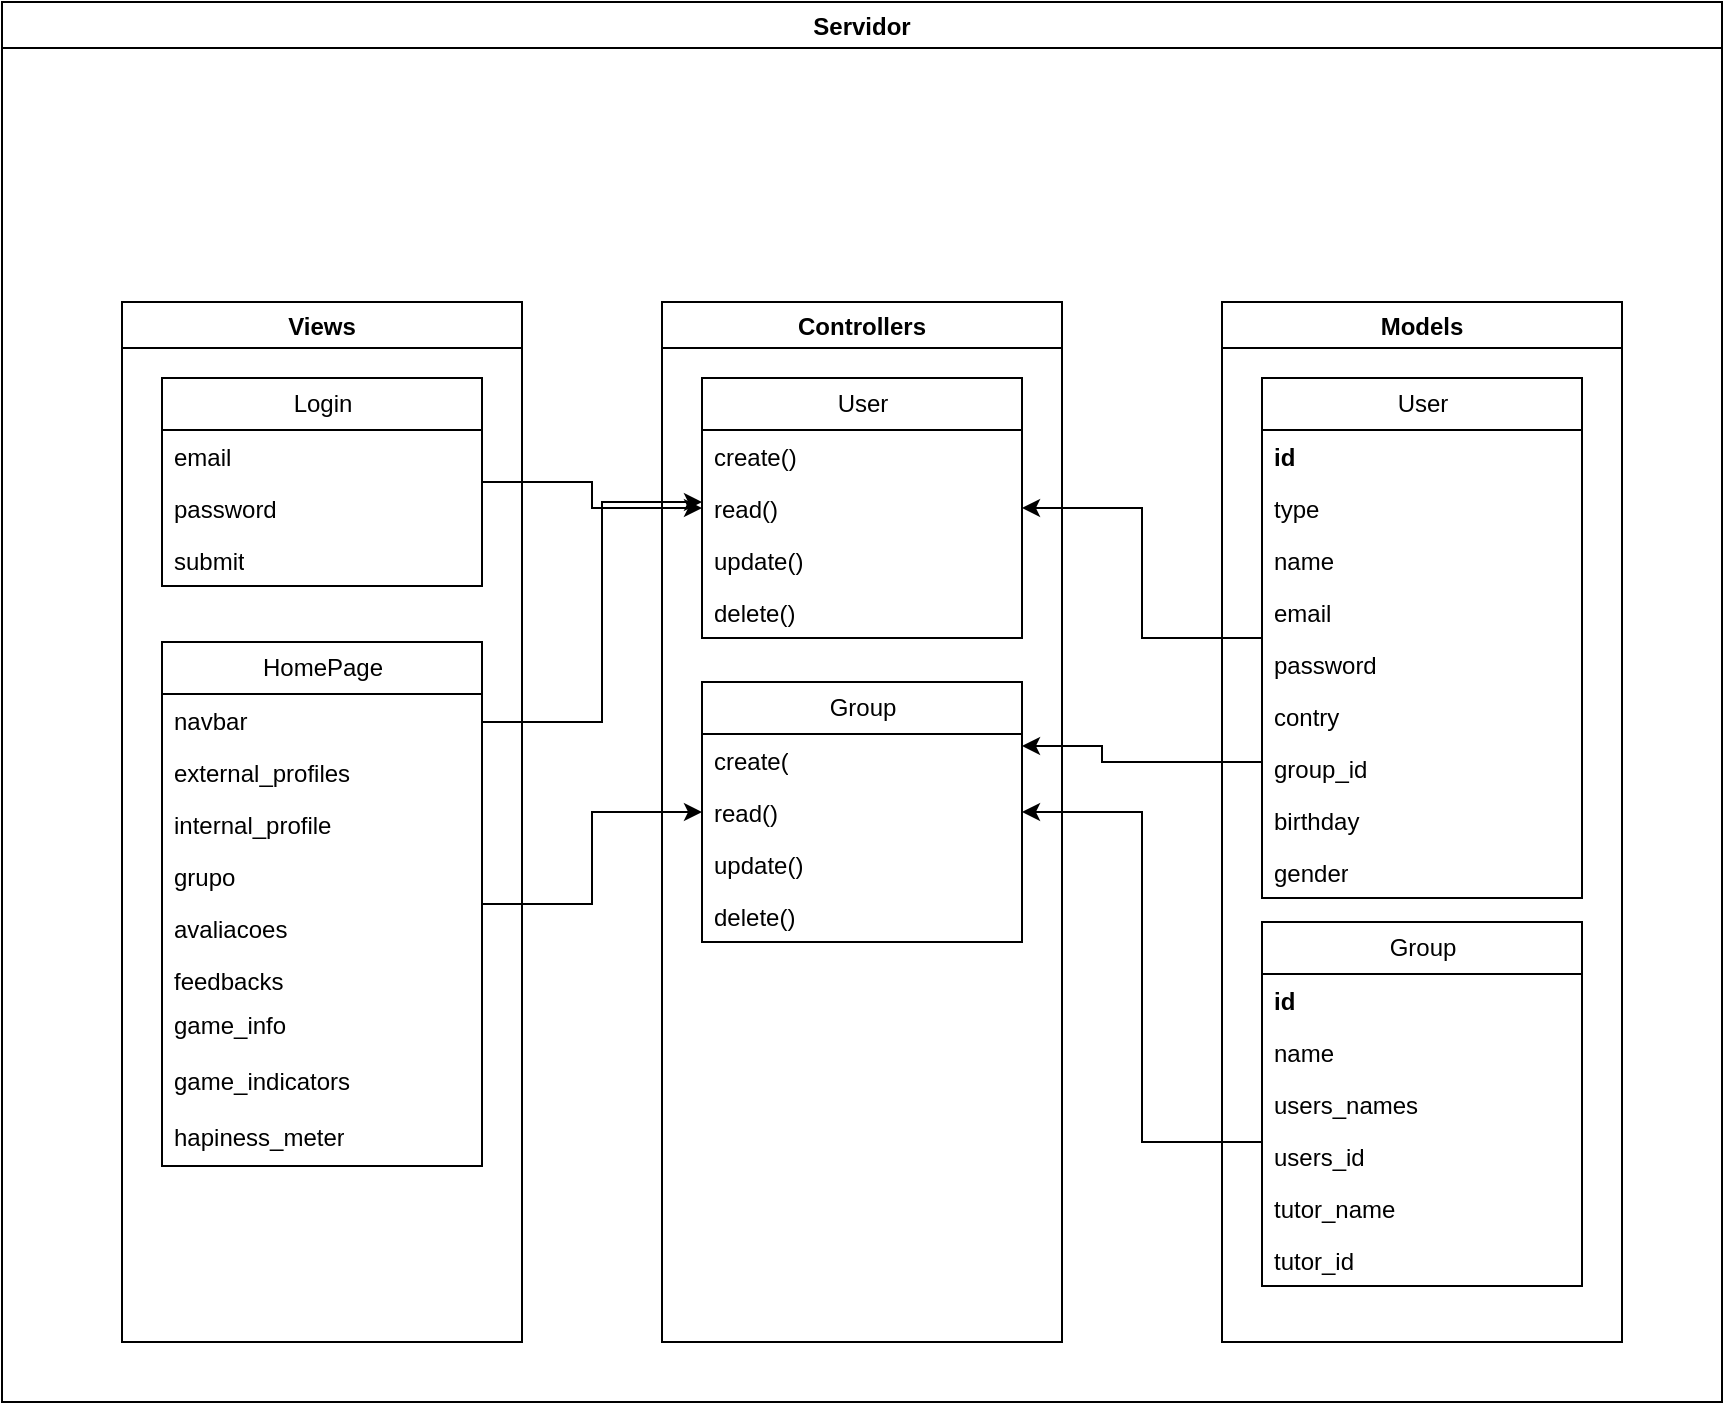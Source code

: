 <mxfile version="24.3.1" type="github">
  <diagram name="Page-1" id="e56a1550-8fbb-45ad-956c-1786394a9013">
    <mxGraphModel dx="941" dy="1439" grid="1" gridSize="10" guides="1" tooltips="1" connect="1" arrows="1" fold="1" page="1" pageScale="1" pageWidth="1100" pageHeight="850" background="none" math="0" shadow="0">
      <root>
        <mxCell id="0" />
        <mxCell id="1" parent="0" />
        <mxCell id="WFMInWg6QyuqaIIcyarB-31" value="Views" style="swimlane;" vertex="1" parent="1">
          <mxGeometry x="180" y="100" width="200" height="520" as="geometry">
            <mxRectangle x="180" y="100" width="70" height="30" as="alternateBounds" />
          </mxGeometry>
        </mxCell>
        <mxCell id="WFMInWg6QyuqaIIcyarB-34" value="Login" style="swimlane;fontStyle=0;childLayout=stackLayout;horizontal=1;startSize=26;fillColor=none;horizontalStack=0;resizeParent=1;resizeParentMax=0;resizeLast=0;collapsible=1;marginBottom=0;html=1;" vertex="1" parent="WFMInWg6QyuqaIIcyarB-31">
          <mxGeometry x="20" y="38" width="160" height="104" as="geometry" />
        </mxCell>
        <mxCell id="WFMInWg6QyuqaIIcyarB-36" value="email" style="text;strokeColor=none;fillColor=none;align=left;verticalAlign=top;spacingLeft=4;spacingRight=4;overflow=hidden;rotatable=0;points=[[0,0.5],[1,0.5]];portConstraint=eastwest;whiteSpace=wrap;html=1;" vertex="1" parent="WFMInWg6QyuqaIIcyarB-34">
          <mxGeometry y="26" width="160" height="26" as="geometry" />
        </mxCell>
        <mxCell id="WFMInWg6QyuqaIIcyarB-35" value="password" style="text;strokeColor=none;fillColor=none;align=left;verticalAlign=top;spacingLeft=4;spacingRight=4;overflow=hidden;rotatable=0;points=[[0,0.5],[1,0.5]];portConstraint=eastwest;whiteSpace=wrap;html=1;" vertex="1" parent="WFMInWg6QyuqaIIcyarB-34">
          <mxGeometry y="52" width="160" height="26" as="geometry" />
        </mxCell>
        <mxCell id="WFMInWg6QyuqaIIcyarB-37" value="submit" style="text;strokeColor=none;fillColor=none;align=left;verticalAlign=top;spacingLeft=4;spacingRight=4;overflow=hidden;rotatable=0;points=[[0,0.5],[1,0.5]];portConstraint=eastwest;whiteSpace=wrap;html=1;" vertex="1" parent="WFMInWg6QyuqaIIcyarB-34">
          <mxGeometry y="78" width="160" height="26" as="geometry" />
        </mxCell>
        <mxCell id="WFMInWg6QyuqaIIcyarB-32" value="Controllers" style="swimlane;" vertex="1" parent="1">
          <mxGeometry x="450" y="100" width="200" height="520" as="geometry" />
        </mxCell>
        <mxCell id="WFMInWg6QyuqaIIcyarB-33" value="Models" style="swimlane;" vertex="1" parent="1">
          <mxGeometry x="730" y="100" width="200" height="520" as="geometry" />
        </mxCell>
        <mxCell id="WFMInWg6QyuqaIIcyarB-54" value="Servidor" style="swimlane;" vertex="1" parent="1">
          <mxGeometry x="120" y="-50" width="860" height="700" as="geometry" />
        </mxCell>
        <mxCell id="WFMInWg6QyuqaIIcyarB-50" value="HomePage" style="swimlane;fontStyle=0;childLayout=stackLayout;horizontal=1;startSize=26;fillColor=none;horizontalStack=0;resizeParent=1;resizeParentMax=0;resizeLast=0;collapsible=1;marginBottom=0;html=1;" vertex="1" parent="WFMInWg6QyuqaIIcyarB-54">
          <mxGeometry x="80" y="320" width="160" height="262" as="geometry" />
        </mxCell>
        <mxCell id="WFMInWg6QyuqaIIcyarB-51" value="navbar" style="text;strokeColor=none;fillColor=none;align=left;verticalAlign=top;spacingLeft=4;spacingRight=4;overflow=hidden;rotatable=0;points=[[0,0.5],[1,0.5]];portConstraint=eastwest;whiteSpace=wrap;html=1;" vertex="1" parent="WFMInWg6QyuqaIIcyarB-50">
          <mxGeometry y="26" width="160" height="26" as="geometry" />
        </mxCell>
        <mxCell id="WFMInWg6QyuqaIIcyarB-52" value="external_profiles" style="text;strokeColor=none;fillColor=none;align=left;verticalAlign=top;spacingLeft=4;spacingRight=4;overflow=hidden;rotatable=0;points=[[0,0.5],[1,0.5]];portConstraint=eastwest;whiteSpace=wrap;html=1;" vertex="1" parent="WFMInWg6QyuqaIIcyarB-50">
          <mxGeometry y="52" width="160" height="26" as="geometry" />
        </mxCell>
        <mxCell id="WFMInWg6QyuqaIIcyarB-53" value="internal_&lt;span style=&quot;background-color: initial;&quot;&gt;profile&lt;/span&gt;" style="text;strokeColor=none;fillColor=none;align=left;verticalAlign=top;spacingLeft=4;spacingRight=4;overflow=hidden;rotatable=0;points=[[0,0.5],[1,0.5]];portConstraint=eastwest;whiteSpace=wrap;html=1;container=0;" vertex="1" parent="WFMInWg6QyuqaIIcyarB-50">
          <mxGeometry y="78" width="160" height="26" as="geometry" />
        </mxCell>
        <mxCell id="WFMInWg6QyuqaIIcyarB-184" value="grupo" style="text;strokeColor=none;fillColor=none;align=left;verticalAlign=top;spacingLeft=4;spacingRight=4;overflow=hidden;rotatable=0;points=[[0,0.5],[1,0.5]];portConstraint=eastwest;whiteSpace=wrap;html=1;container=0;" vertex="1" parent="WFMInWg6QyuqaIIcyarB-50">
          <mxGeometry y="104" width="160" height="26" as="geometry" />
        </mxCell>
        <mxCell id="WFMInWg6QyuqaIIcyarB-187" value="avaliaco&lt;span style=&quot;background-color: initial;&quot;&gt;es&lt;/span&gt;" style="text;strokeColor=none;fillColor=none;align=left;verticalAlign=top;spacingLeft=4;spacingRight=4;overflow=hidden;rotatable=0;points=[[0,0.5],[1,0.5]];portConstraint=eastwest;whiteSpace=wrap;html=1;container=0;" vertex="1" parent="WFMInWg6QyuqaIIcyarB-50">
          <mxGeometry y="130" width="160" height="26" as="geometry" />
        </mxCell>
        <mxCell id="WFMInWg6QyuqaIIcyarB-188" value="feedbacks" style="text;strokeColor=none;fillColor=none;align=left;verticalAlign=top;spacingLeft=4;spacingRight=4;overflow=hidden;rotatable=0;points=[[0,0.5],[1,0.5]];portConstraint=eastwest;whiteSpace=wrap;html=1;container=0;" vertex="1" parent="WFMInWg6QyuqaIIcyarB-50">
          <mxGeometry y="156" width="160" height="22" as="geometry" />
        </mxCell>
        <mxCell id="WFMInWg6QyuqaIIcyarB-189" value="game_info" style="text;strokeColor=none;fillColor=none;align=left;verticalAlign=top;spacingLeft=4;spacingRight=4;overflow=hidden;rotatable=0;points=[[0,0.5],[1,0.5]];portConstraint=eastwest;whiteSpace=wrap;html=1;container=0;" vertex="1" parent="WFMInWg6QyuqaIIcyarB-50">
          <mxGeometry y="178" width="160" height="28" as="geometry" />
        </mxCell>
        <mxCell id="WFMInWg6QyuqaIIcyarB-190" value="game_indicators" style="text;strokeColor=none;fillColor=none;align=left;verticalAlign=top;spacingLeft=4;spacingRight=4;overflow=hidden;rotatable=0;points=[[0,0.5],[1,0.5]];portConstraint=eastwest;whiteSpace=wrap;html=1;container=0;" vertex="1" parent="WFMInWg6QyuqaIIcyarB-50">
          <mxGeometry y="206" width="160" height="28" as="geometry" />
        </mxCell>
        <mxCell id="WFMInWg6QyuqaIIcyarB-191" value="hapiness_meter" style="text;strokeColor=none;fillColor=none;align=left;verticalAlign=top;spacingLeft=4;spacingRight=4;overflow=hidden;rotatable=0;points=[[0,0.5],[1,0.5]];portConstraint=eastwest;whiteSpace=wrap;html=1;container=0;" vertex="1" parent="WFMInWg6QyuqaIIcyarB-50">
          <mxGeometry y="234" width="160" height="28" as="geometry" />
        </mxCell>
        <mxCell id="WFMInWg6QyuqaIIcyarB-56" value="User" style="swimlane;fontStyle=0;childLayout=stackLayout;horizontal=1;startSize=26;fillColor=none;horizontalStack=0;resizeParent=1;resizeParentMax=0;resizeLast=0;collapsible=1;marginBottom=0;html=1;" vertex="1" parent="WFMInWg6QyuqaIIcyarB-54">
          <mxGeometry x="350" y="188" width="160" height="130" as="geometry" />
        </mxCell>
        <mxCell id="WFMInWg6QyuqaIIcyarB-57" value="create()" style="text;strokeColor=none;fillColor=none;align=left;verticalAlign=top;spacingLeft=4;spacingRight=4;overflow=hidden;rotatable=0;points=[[0,0.5],[1,0.5]];portConstraint=eastwest;whiteSpace=wrap;html=1;" vertex="1" parent="WFMInWg6QyuqaIIcyarB-56">
          <mxGeometry y="26" width="160" height="26" as="geometry" />
        </mxCell>
        <mxCell id="WFMInWg6QyuqaIIcyarB-58" value="read()" style="text;strokeColor=none;fillColor=none;align=left;verticalAlign=top;spacingLeft=4;spacingRight=4;overflow=hidden;rotatable=0;points=[[0,0.5],[1,0.5]];portConstraint=eastwest;whiteSpace=wrap;html=1;" vertex="1" parent="WFMInWg6QyuqaIIcyarB-56">
          <mxGeometry y="52" width="160" height="26" as="geometry" />
        </mxCell>
        <mxCell id="WFMInWg6QyuqaIIcyarB-59" value="update()" style="text;strokeColor=none;fillColor=none;align=left;verticalAlign=top;spacingLeft=4;spacingRight=4;overflow=hidden;rotatable=0;points=[[0,0.5],[1,0.5]];portConstraint=eastwest;whiteSpace=wrap;html=1;" vertex="1" parent="WFMInWg6QyuqaIIcyarB-56">
          <mxGeometry y="78" width="160" height="26" as="geometry" />
        </mxCell>
        <mxCell id="WFMInWg6QyuqaIIcyarB-192" value="delete()" style="text;strokeColor=none;fillColor=none;align=left;verticalAlign=top;spacingLeft=4;spacingRight=4;overflow=hidden;rotatable=0;points=[[0,0.5],[1,0.5]];portConstraint=eastwest;whiteSpace=wrap;html=1;" vertex="1" parent="WFMInWg6QyuqaIIcyarB-56">
          <mxGeometry y="104" width="160" height="26" as="geometry" />
        </mxCell>
        <mxCell id="WFMInWg6QyuqaIIcyarB-60" value="Group" style="swimlane;fontStyle=0;childLayout=stackLayout;horizontal=1;startSize=26;fillColor=none;horizontalStack=0;resizeParent=1;resizeParentMax=0;resizeLast=0;collapsible=1;marginBottom=0;html=1;" vertex="1" parent="WFMInWg6QyuqaIIcyarB-54">
          <mxGeometry x="350" y="340" width="160" height="130" as="geometry" />
        </mxCell>
        <mxCell id="WFMInWg6QyuqaIIcyarB-61" value="create(" style="text;strokeColor=none;fillColor=none;align=left;verticalAlign=top;spacingLeft=4;spacingRight=4;overflow=hidden;rotatable=0;points=[[0,0.5],[1,0.5]];portConstraint=eastwest;whiteSpace=wrap;html=1;" vertex="1" parent="WFMInWg6QyuqaIIcyarB-60">
          <mxGeometry y="26" width="160" height="26" as="geometry" />
        </mxCell>
        <mxCell id="WFMInWg6QyuqaIIcyarB-62" value="read()" style="text;strokeColor=none;fillColor=none;align=left;verticalAlign=top;spacingLeft=4;spacingRight=4;overflow=hidden;rotatable=0;points=[[0,0.5],[1,0.5]];portConstraint=eastwest;whiteSpace=wrap;html=1;" vertex="1" parent="WFMInWg6QyuqaIIcyarB-60">
          <mxGeometry y="52" width="160" height="26" as="geometry" />
        </mxCell>
        <mxCell id="WFMInWg6QyuqaIIcyarB-63" value="update()" style="text;strokeColor=none;fillColor=none;align=left;verticalAlign=top;spacingLeft=4;spacingRight=4;overflow=hidden;rotatable=0;points=[[0,0.5],[1,0.5]];portConstraint=eastwest;whiteSpace=wrap;html=1;" vertex="1" parent="WFMInWg6QyuqaIIcyarB-60">
          <mxGeometry y="78" width="160" height="26" as="geometry" />
        </mxCell>
        <mxCell id="WFMInWg6QyuqaIIcyarB-193" value="delete()" style="text;strokeColor=none;fillColor=none;align=left;verticalAlign=top;spacingLeft=4;spacingRight=4;overflow=hidden;rotatable=0;points=[[0,0.5],[1,0.5]];portConstraint=eastwest;whiteSpace=wrap;html=1;" vertex="1" parent="WFMInWg6QyuqaIIcyarB-60">
          <mxGeometry y="104" width="160" height="26" as="geometry" />
        </mxCell>
        <mxCell id="WFMInWg6QyuqaIIcyarB-124" style="edgeStyle=orthogonalEdgeStyle;rounded=0;orthogonalLoop=1;jettySize=auto;html=1;" edge="1" parent="WFMInWg6QyuqaIIcyarB-54" source="WFMInWg6QyuqaIIcyarB-81" target="WFMInWg6QyuqaIIcyarB-56">
          <mxGeometry relative="1" as="geometry" />
        </mxCell>
        <mxCell id="WFMInWg6QyuqaIIcyarB-81" value="User" style="swimlane;fontStyle=0;childLayout=stackLayout;horizontal=1;startSize=26;fillColor=none;horizontalStack=0;resizeParent=1;resizeParentMax=0;resizeLast=0;collapsible=1;marginBottom=0;html=1;" vertex="1" parent="WFMInWg6QyuqaIIcyarB-54">
          <mxGeometry x="630" y="188" width="160" height="260" as="geometry" />
        </mxCell>
        <mxCell id="WFMInWg6QyuqaIIcyarB-82" value="&lt;b&gt;id&lt;/b&gt;" style="text;strokeColor=none;fillColor=none;align=left;verticalAlign=top;spacingLeft=4;spacingRight=4;overflow=hidden;rotatable=0;points=[[0,0.5],[1,0.5]];portConstraint=eastwest;whiteSpace=wrap;html=1;" vertex="1" parent="WFMInWg6QyuqaIIcyarB-81">
          <mxGeometry y="26" width="160" height="26" as="geometry" />
        </mxCell>
        <mxCell id="WFMInWg6QyuqaIIcyarB-208" value="type" style="text;strokeColor=none;fillColor=none;align=left;verticalAlign=top;spacingLeft=4;spacingRight=4;overflow=hidden;rotatable=0;points=[[0,0.5],[1,0.5]];portConstraint=eastwest;whiteSpace=wrap;html=1;" vertex="1" parent="WFMInWg6QyuqaIIcyarB-81">
          <mxGeometry y="52" width="160" height="26" as="geometry" />
        </mxCell>
        <mxCell id="WFMInWg6QyuqaIIcyarB-83" value="name" style="text;strokeColor=none;fillColor=none;align=left;verticalAlign=top;spacingLeft=4;spacingRight=4;overflow=hidden;rotatable=0;points=[[0,0.5],[1,0.5]];portConstraint=eastwest;whiteSpace=wrap;html=1;" vertex="1" parent="WFMInWg6QyuqaIIcyarB-81">
          <mxGeometry y="78" width="160" height="26" as="geometry" />
        </mxCell>
        <mxCell id="WFMInWg6QyuqaIIcyarB-84" value="email" style="text;strokeColor=none;fillColor=none;align=left;verticalAlign=top;spacingLeft=4;spacingRight=4;overflow=hidden;rotatable=0;points=[[0,0.5],[1,0.5]];portConstraint=eastwest;whiteSpace=wrap;html=1;" vertex="1" parent="WFMInWg6QyuqaIIcyarB-81">
          <mxGeometry y="104" width="160" height="26" as="geometry" />
        </mxCell>
        <mxCell id="WFMInWg6QyuqaIIcyarB-197" value="password" style="text;strokeColor=none;fillColor=none;align=left;verticalAlign=top;spacingLeft=4;spacingRight=4;overflow=hidden;rotatable=0;points=[[0,0.5],[1,0.5]];portConstraint=eastwest;whiteSpace=wrap;html=1;" vertex="1" parent="WFMInWg6QyuqaIIcyarB-81">
          <mxGeometry y="130" width="160" height="26" as="geometry" />
        </mxCell>
        <mxCell id="WFMInWg6QyuqaIIcyarB-198" value="contry" style="text;strokeColor=none;fillColor=none;align=left;verticalAlign=top;spacingLeft=4;spacingRight=4;overflow=hidden;rotatable=0;points=[[0,0.5],[1,0.5]];portConstraint=eastwest;whiteSpace=wrap;html=1;" vertex="1" parent="WFMInWg6QyuqaIIcyarB-81">
          <mxGeometry y="156" width="160" height="26" as="geometry" />
        </mxCell>
        <mxCell id="WFMInWg6QyuqaIIcyarB-201" value="group_id" style="text;strokeColor=none;fillColor=none;align=left;verticalAlign=top;spacingLeft=4;spacingRight=4;overflow=hidden;rotatable=0;points=[[0,0.5],[1,0.5]];portConstraint=eastwest;whiteSpace=wrap;html=1;" vertex="1" parent="WFMInWg6QyuqaIIcyarB-81">
          <mxGeometry y="182" width="160" height="26" as="geometry" />
        </mxCell>
        <mxCell id="WFMInWg6QyuqaIIcyarB-199" value="birthday" style="text;strokeColor=none;fillColor=none;align=left;verticalAlign=top;spacingLeft=4;spacingRight=4;overflow=hidden;rotatable=0;points=[[0,0.5],[1,0.5]];portConstraint=eastwest;whiteSpace=wrap;html=1;" vertex="1" parent="WFMInWg6QyuqaIIcyarB-81">
          <mxGeometry y="208" width="160" height="26" as="geometry" />
        </mxCell>
        <mxCell id="WFMInWg6QyuqaIIcyarB-200" value="gender" style="text;strokeColor=none;fillColor=none;align=left;verticalAlign=top;spacingLeft=4;spacingRight=4;overflow=hidden;rotatable=0;points=[[0,0.5],[1,0.5]];portConstraint=eastwest;whiteSpace=wrap;html=1;" vertex="1" parent="WFMInWg6QyuqaIIcyarB-81">
          <mxGeometry y="234" width="160" height="26" as="geometry" />
        </mxCell>
        <mxCell id="WFMInWg6QyuqaIIcyarB-125" style="edgeStyle=orthogonalEdgeStyle;rounded=0;orthogonalLoop=1;jettySize=auto;html=1;" edge="1" parent="WFMInWg6QyuqaIIcyarB-54" source="WFMInWg6QyuqaIIcyarB-85" target="WFMInWg6QyuqaIIcyarB-60">
          <mxGeometry relative="1" as="geometry">
            <Array as="points">
              <mxPoint x="570" y="570" />
              <mxPoint x="570" y="405" />
            </Array>
          </mxGeometry>
        </mxCell>
        <mxCell id="WFMInWg6QyuqaIIcyarB-85" value="Group" style="swimlane;fontStyle=0;childLayout=stackLayout;horizontal=1;startSize=26;fillColor=none;horizontalStack=0;resizeParent=1;resizeParentMax=0;resizeLast=0;collapsible=1;marginBottom=0;html=1;" vertex="1" parent="WFMInWg6QyuqaIIcyarB-54">
          <mxGeometry x="630" y="460" width="160" height="182" as="geometry" />
        </mxCell>
        <mxCell id="WFMInWg6QyuqaIIcyarB-86" value="&lt;b&gt;id&lt;/b&gt;" style="text;strokeColor=none;fillColor=none;align=left;verticalAlign=top;spacingLeft=4;spacingRight=4;overflow=hidden;rotatable=0;points=[[0,0.5],[1,0.5]];portConstraint=eastwest;whiteSpace=wrap;html=1;" vertex="1" parent="WFMInWg6QyuqaIIcyarB-85">
          <mxGeometry y="26" width="160" height="26" as="geometry" />
        </mxCell>
        <mxCell id="WFMInWg6QyuqaIIcyarB-87" value="name" style="text;strokeColor=none;fillColor=none;align=left;verticalAlign=top;spacingLeft=4;spacingRight=4;overflow=hidden;rotatable=0;points=[[0,0.5],[1,0.5]];portConstraint=eastwest;whiteSpace=wrap;html=1;" vertex="1" parent="WFMInWg6QyuqaIIcyarB-85">
          <mxGeometry y="52" width="160" height="26" as="geometry" />
        </mxCell>
        <mxCell id="WFMInWg6QyuqaIIcyarB-88" value="users_names" style="text;strokeColor=none;fillColor=none;align=left;verticalAlign=top;spacingLeft=4;spacingRight=4;overflow=hidden;rotatable=0;points=[[0,0.5],[1,0.5]];portConstraint=eastwest;whiteSpace=wrap;html=1;" vertex="1" parent="WFMInWg6QyuqaIIcyarB-85">
          <mxGeometry y="78" width="160" height="26" as="geometry" />
        </mxCell>
        <mxCell id="WFMInWg6QyuqaIIcyarB-203" value="users_id" style="text;strokeColor=none;fillColor=none;align=left;verticalAlign=top;spacingLeft=4;spacingRight=4;overflow=hidden;rotatable=0;points=[[0,0.5],[1,0.5]];portConstraint=eastwest;whiteSpace=wrap;html=1;" vertex="1" parent="WFMInWg6QyuqaIIcyarB-85">
          <mxGeometry y="104" width="160" height="26" as="geometry" />
        </mxCell>
        <mxCell id="WFMInWg6QyuqaIIcyarB-205" value="tutor_name" style="text;strokeColor=none;fillColor=none;align=left;verticalAlign=top;spacingLeft=4;spacingRight=4;overflow=hidden;rotatable=0;points=[[0,0.5],[1,0.5]];portConstraint=eastwest;whiteSpace=wrap;html=1;" vertex="1" parent="WFMInWg6QyuqaIIcyarB-85">
          <mxGeometry y="130" width="160" height="26" as="geometry" />
        </mxCell>
        <mxCell id="WFMInWg6QyuqaIIcyarB-206" value="tutor_id" style="text;strokeColor=none;fillColor=none;align=left;verticalAlign=top;spacingLeft=4;spacingRight=4;overflow=hidden;rotatable=0;points=[[0,0.5],[1,0.5]];portConstraint=eastwest;whiteSpace=wrap;html=1;" vertex="1" parent="WFMInWg6QyuqaIIcyarB-85">
          <mxGeometry y="156" width="160" height="26" as="geometry" />
        </mxCell>
        <mxCell id="WFMInWg6QyuqaIIcyarB-120" style="edgeStyle=orthogonalEdgeStyle;rounded=0;orthogonalLoop=1;jettySize=auto;html=1;" edge="1" parent="WFMInWg6QyuqaIIcyarB-54" source="WFMInWg6QyuqaIIcyarB-50" target="WFMInWg6QyuqaIIcyarB-56">
          <mxGeometry relative="1" as="geometry">
            <Array as="points">
              <mxPoint x="300" y="360" />
              <mxPoint x="300" y="250" />
            </Array>
          </mxGeometry>
        </mxCell>
        <mxCell id="WFMInWg6QyuqaIIcyarB-121" style="edgeStyle=orthogonalEdgeStyle;rounded=0;orthogonalLoop=1;jettySize=auto;html=1;" edge="1" parent="WFMInWg6QyuqaIIcyarB-54" source="WFMInWg6QyuqaIIcyarB-50" target="WFMInWg6QyuqaIIcyarB-60">
          <mxGeometry relative="1" as="geometry" />
        </mxCell>
        <mxCell id="WFMInWg6QyuqaIIcyarB-123" style="edgeStyle=orthogonalEdgeStyle;rounded=0;orthogonalLoop=1;jettySize=auto;html=1;" edge="1" parent="WFMInWg6QyuqaIIcyarB-54" source="WFMInWg6QyuqaIIcyarB-201" target="WFMInWg6QyuqaIIcyarB-60">
          <mxGeometry relative="1" as="geometry">
            <Array as="points">
              <mxPoint x="550" y="380" />
              <mxPoint x="550" y="372" />
            </Array>
          </mxGeometry>
        </mxCell>
        <mxCell id="WFMInWg6QyuqaIIcyarB-93" style="edgeStyle=orthogonalEdgeStyle;rounded=0;orthogonalLoop=1;jettySize=auto;html=1;" edge="1" parent="1" source="WFMInWg6QyuqaIIcyarB-34" target="WFMInWg6QyuqaIIcyarB-56">
          <mxGeometry relative="1" as="geometry" />
        </mxCell>
      </root>
    </mxGraphModel>
  </diagram>
</mxfile>
